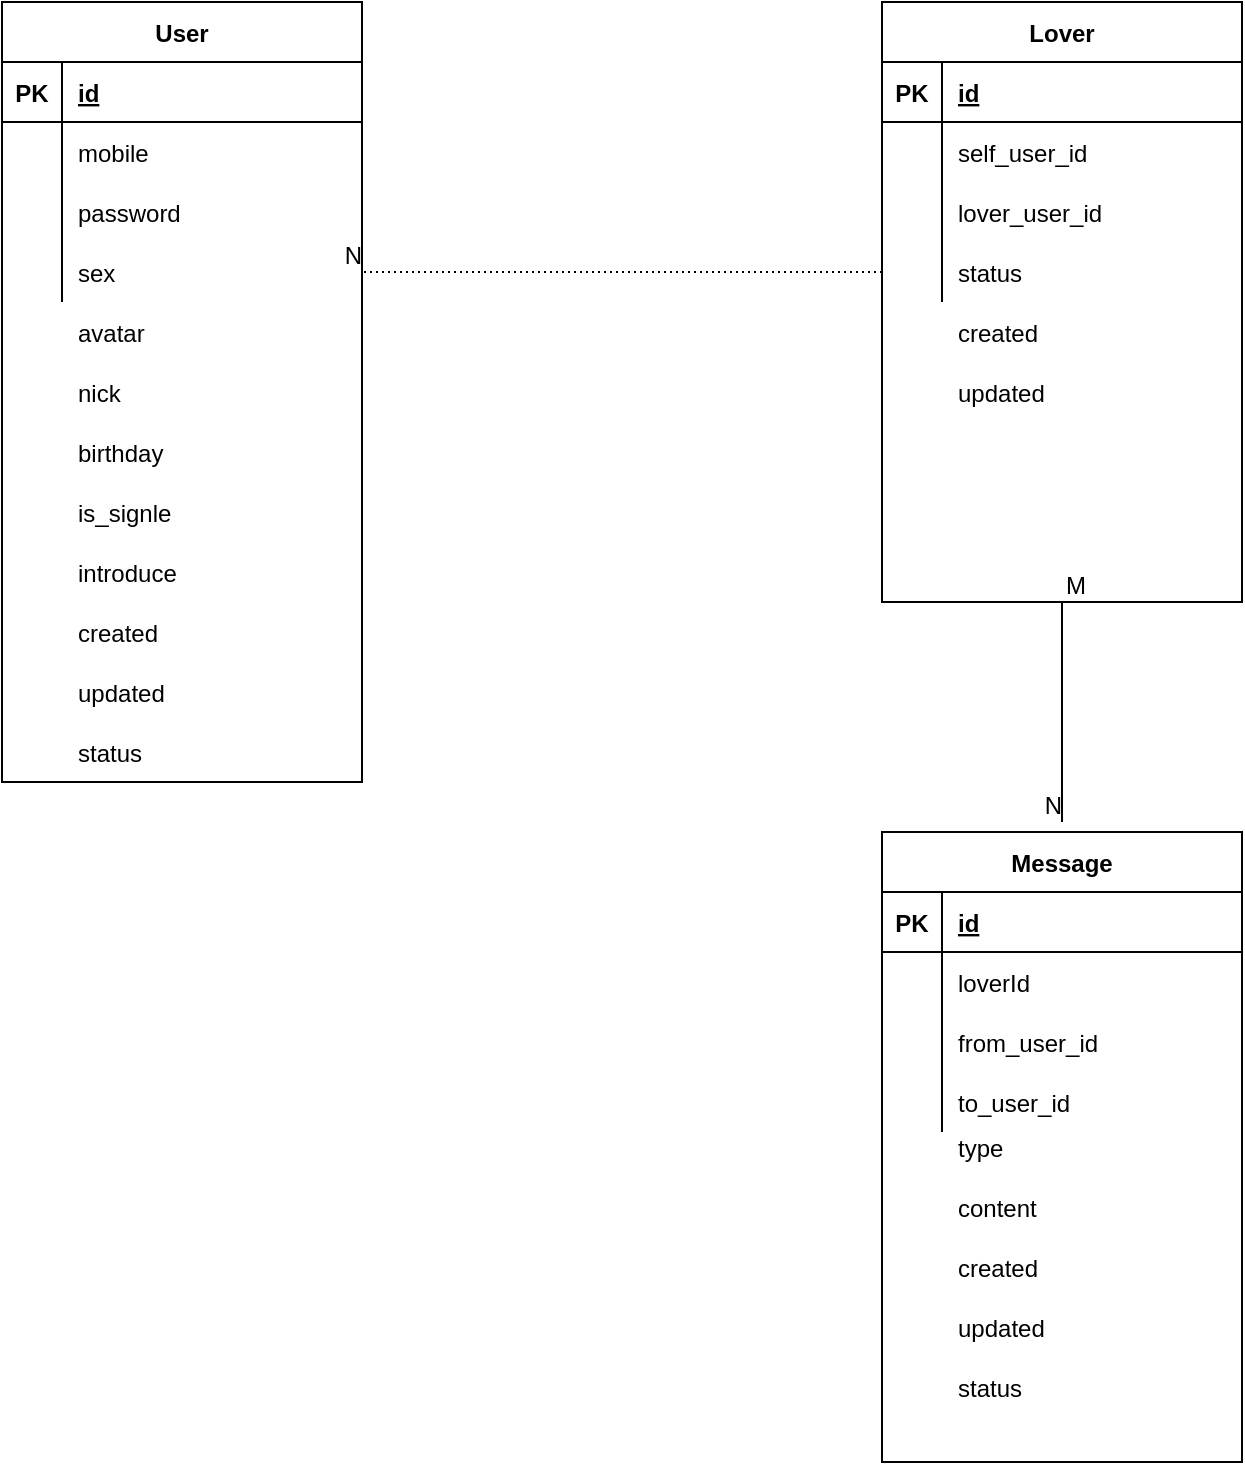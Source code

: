 <mxfile version="14.1.5" type="device"><diagram id="cPSWf8btKqdFugTq0VyK" name="第 1 页"><mxGraphModel dx="1395" dy="791" grid="1" gridSize="10" guides="1" tooltips="1" connect="1" arrows="1" fold="1" page="1" pageScale="1" pageWidth="827" pageHeight="1169" math="0" shadow="0"><root><mxCell id="0"/><mxCell id="1" parent="0"/><mxCell id="JgOGak1tnqLxaWlnWfAm-18" value="" style="endArrow=none;html=1;rounded=0;dashed=1;dashPattern=1 2;exitX=0;exitY=0.5;exitDx=0;exitDy=0;entryX=1;entryY=0.5;entryDx=0;entryDy=0;" edge="1" parent="1" source="JgOGak1tnqLxaWlnWfAm-13" target="RCbijn2X0-YT3LCMROkG-11"><mxGeometry relative="1" as="geometry"><mxPoint x="370" y="310" as="sourcePoint"/><mxPoint x="350" y="225" as="targetPoint"/></mxGeometry></mxCell><mxCell id="JgOGak1tnqLxaWlnWfAm-19" value="N" style="resizable=0;html=1;align=right;verticalAlign=bottom;" connectable="0" vertex="1" parent="JgOGak1tnqLxaWlnWfAm-18"><mxGeometry x="1" relative="1" as="geometry"/></mxCell><mxCell id="JgOGak1tnqLxaWlnWfAm-20" value="" style="group" vertex="1" connectable="0" parent="1"><mxGeometry x="80" y="90" width="180" height="390" as="geometry"/></mxCell><mxCell id="RCbijn2X0-YT3LCMROkG-1" value="User" style="shape=table;startSize=30;container=1;collapsible=1;childLayout=tableLayout;fixedRows=1;rowLines=0;fontStyle=1;align=center;resizeLast=1;" parent="JgOGak1tnqLxaWlnWfAm-20" vertex="1"><mxGeometry width="180" height="390" as="geometry"/></mxCell><mxCell id="RCbijn2X0-YT3LCMROkG-2" value="" style="shape=partialRectangle;collapsible=0;dropTarget=0;pointerEvents=0;fillColor=none;top=0;left=0;bottom=1;right=0;points=[[0,0.5],[1,0.5]];portConstraint=eastwest;" parent="RCbijn2X0-YT3LCMROkG-1" vertex="1"><mxGeometry y="30" width="180" height="30" as="geometry"/></mxCell><mxCell id="RCbijn2X0-YT3LCMROkG-3" value="PK" style="shape=partialRectangle;connectable=0;fillColor=none;top=0;left=0;bottom=0;right=0;fontStyle=1;overflow=hidden;" parent="RCbijn2X0-YT3LCMROkG-2" vertex="1"><mxGeometry width="30" height="30" as="geometry"/></mxCell><mxCell id="RCbijn2X0-YT3LCMROkG-4" value="id" style="shape=partialRectangle;connectable=0;fillColor=none;top=0;left=0;bottom=0;right=0;align=left;spacingLeft=6;fontStyle=5;overflow=hidden;" parent="RCbijn2X0-YT3LCMROkG-2" vertex="1"><mxGeometry x="30" width="150" height="30" as="geometry"/></mxCell><mxCell id="RCbijn2X0-YT3LCMROkG-5" value="" style="shape=partialRectangle;collapsible=0;dropTarget=0;pointerEvents=0;fillColor=none;top=0;left=0;bottom=0;right=0;points=[[0,0.5],[1,0.5]];portConstraint=eastwest;" parent="RCbijn2X0-YT3LCMROkG-1" vertex="1"><mxGeometry y="60" width="180" height="30" as="geometry"/></mxCell><mxCell id="RCbijn2X0-YT3LCMROkG-6" value="" style="shape=partialRectangle;connectable=0;fillColor=none;top=0;left=0;bottom=0;right=0;editable=1;overflow=hidden;" parent="RCbijn2X0-YT3LCMROkG-5" vertex="1"><mxGeometry width="30" height="30" as="geometry"/></mxCell><mxCell id="RCbijn2X0-YT3LCMROkG-7" value="mobile" style="shape=partialRectangle;connectable=0;fillColor=none;top=0;left=0;bottom=0;right=0;align=left;spacingLeft=6;overflow=hidden;" parent="RCbijn2X0-YT3LCMROkG-5" vertex="1"><mxGeometry x="30" width="150" height="30" as="geometry"/></mxCell><mxCell id="RCbijn2X0-YT3LCMROkG-8" value="" style="shape=partialRectangle;collapsible=0;dropTarget=0;pointerEvents=0;fillColor=none;top=0;left=0;bottom=0;right=0;points=[[0,0.5],[1,0.5]];portConstraint=eastwest;" parent="RCbijn2X0-YT3LCMROkG-1" vertex="1"><mxGeometry y="90" width="180" height="30" as="geometry"/></mxCell><mxCell id="RCbijn2X0-YT3LCMROkG-9" value="" style="shape=partialRectangle;connectable=0;fillColor=none;top=0;left=0;bottom=0;right=0;editable=1;overflow=hidden;" parent="RCbijn2X0-YT3LCMROkG-8" vertex="1"><mxGeometry width="30" height="30" as="geometry"/></mxCell><mxCell id="RCbijn2X0-YT3LCMROkG-10" value="password" style="shape=partialRectangle;connectable=0;fillColor=none;top=0;left=0;bottom=0;right=0;align=left;spacingLeft=6;overflow=hidden;" parent="RCbijn2X0-YT3LCMROkG-8" vertex="1"><mxGeometry x="30" width="150" height="30" as="geometry"/></mxCell><mxCell id="RCbijn2X0-YT3LCMROkG-11" value="" style="shape=partialRectangle;collapsible=0;dropTarget=0;pointerEvents=0;fillColor=none;top=0;left=0;bottom=0;right=0;points=[[0,0.5],[1,0.5]];portConstraint=eastwest;" parent="RCbijn2X0-YT3LCMROkG-1" vertex="1"><mxGeometry y="120" width="180" height="30" as="geometry"/></mxCell><mxCell id="RCbijn2X0-YT3LCMROkG-12" value="" style="shape=partialRectangle;connectable=0;fillColor=none;top=0;left=0;bottom=0;right=0;editable=1;overflow=hidden;" parent="RCbijn2X0-YT3LCMROkG-11" vertex="1"><mxGeometry width="30" height="30" as="geometry"/></mxCell><mxCell id="RCbijn2X0-YT3LCMROkG-13" value="sex" style="shape=partialRectangle;connectable=0;fillColor=none;top=0;left=0;bottom=0;right=0;align=left;spacingLeft=6;overflow=hidden;" parent="RCbijn2X0-YT3LCMROkG-11" vertex="1"><mxGeometry x="30" width="150" height="30" as="geometry"/></mxCell><mxCell id="RCbijn2X0-YT3LCMROkG-14" value="avatar" style="shape=partialRectangle;connectable=0;fillColor=none;top=0;left=0;bottom=0;right=0;align=left;spacingLeft=6;overflow=hidden;" parent="JgOGak1tnqLxaWlnWfAm-20" vertex="1"><mxGeometry x="30" y="150" width="150" height="30" as="geometry"/></mxCell><mxCell id="RCbijn2X0-YT3LCMROkG-15" value="nick" style="shape=partialRectangle;connectable=0;fillColor=none;top=0;left=0;bottom=0;right=0;align=left;spacingLeft=6;overflow=hidden;" parent="JgOGak1tnqLxaWlnWfAm-20" vertex="1"><mxGeometry x="30" y="180" width="150" height="30" as="geometry"/></mxCell><mxCell id="RCbijn2X0-YT3LCMROkG-16" value="birthday" style="shape=partialRectangle;connectable=0;fillColor=none;top=0;left=0;bottom=0;right=0;align=left;spacingLeft=6;overflow=hidden;" parent="JgOGak1tnqLxaWlnWfAm-20" vertex="1"><mxGeometry x="30" y="210" width="150" height="30" as="geometry"/></mxCell><mxCell id="RCbijn2X0-YT3LCMROkG-17" value="is_signle" style="shape=partialRectangle;connectable=0;fillColor=none;top=0;left=0;bottom=0;right=0;align=left;spacingLeft=6;overflow=hidden;" parent="JgOGak1tnqLxaWlnWfAm-20" vertex="1"><mxGeometry x="30" y="240" width="150" height="30" as="geometry"/></mxCell><mxCell id="RCbijn2X0-YT3LCMROkG-18" value="introduce" style="shape=partialRectangle;connectable=0;fillColor=none;top=0;left=0;bottom=0;right=0;align=left;spacingLeft=6;overflow=hidden;" parent="JgOGak1tnqLxaWlnWfAm-20" vertex="1"><mxGeometry x="30" y="270" width="150" height="30" as="geometry"/></mxCell><mxCell id="RCbijn2X0-YT3LCMROkG-19" value="created" style="shape=partialRectangle;connectable=0;fillColor=none;top=0;left=0;bottom=0;right=0;align=left;spacingLeft=6;overflow=hidden;" parent="JgOGak1tnqLxaWlnWfAm-20" vertex="1"><mxGeometry x="30" y="300" width="150" height="30" as="geometry"/></mxCell><mxCell id="JgOGak1tnqLxaWlnWfAm-1" value="updated" style="shape=partialRectangle;connectable=0;fillColor=none;top=0;left=0;bottom=0;right=0;align=left;spacingLeft=6;overflow=hidden;" vertex="1" parent="JgOGak1tnqLxaWlnWfAm-20"><mxGeometry x="30" y="330" width="150" height="30" as="geometry"/></mxCell><mxCell id="JgOGak1tnqLxaWlnWfAm-2" value="status" style="shape=partialRectangle;connectable=0;fillColor=none;top=0;left=0;bottom=0;right=0;align=left;spacingLeft=6;overflow=hidden;" vertex="1" parent="JgOGak1tnqLxaWlnWfAm-20"><mxGeometry x="30" y="360" width="150" height="30" as="geometry"/></mxCell><mxCell id="JgOGak1tnqLxaWlnWfAm-21" value="" style="group" vertex="1" connectable="0" parent="1"><mxGeometry x="520" y="90" width="180" height="300" as="geometry"/></mxCell><mxCell id="JgOGak1tnqLxaWlnWfAm-3" value="Lover" style="shape=table;startSize=30;container=1;collapsible=1;childLayout=tableLayout;fixedRows=1;rowLines=0;fontStyle=1;align=center;resizeLast=1;" vertex="1" parent="JgOGak1tnqLxaWlnWfAm-21"><mxGeometry width="180" height="300" as="geometry"/></mxCell><mxCell id="JgOGak1tnqLxaWlnWfAm-4" value="" style="shape=partialRectangle;collapsible=0;dropTarget=0;pointerEvents=0;fillColor=none;top=0;left=0;bottom=1;right=0;points=[[0,0.5],[1,0.5]];portConstraint=eastwest;" vertex="1" parent="JgOGak1tnqLxaWlnWfAm-3"><mxGeometry y="30" width="180" height="30" as="geometry"/></mxCell><mxCell id="JgOGak1tnqLxaWlnWfAm-5" value="PK" style="shape=partialRectangle;connectable=0;fillColor=none;top=0;left=0;bottom=0;right=0;fontStyle=1;overflow=hidden;" vertex="1" parent="JgOGak1tnqLxaWlnWfAm-4"><mxGeometry width="30" height="30" as="geometry"/></mxCell><mxCell id="JgOGak1tnqLxaWlnWfAm-6" value="id" style="shape=partialRectangle;connectable=0;fillColor=none;top=0;left=0;bottom=0;right=0;align=left;spacingLeft=6;fontStyle=5;overflow=hidden;" vertex="1" parent="JgOGak1tnqLxaWlnWfAm-4"><mxGeometry x="30" width="150" height="30" as="geometry"/></mxCell><mxCell id="JgOGak1tnqLxaWlnWfAm-7" value="" style="shape=partialRectangle;collapsible=0;dropTarget=0;pointerEvents=0;fillColor=none;top=0;left=0;bottom=0;right=0;points=[[0,0.5],[1,0.5]];portConstraint=eastwest;" vertex="1" parent="JgOGak1tnqLxaWlnWfAm-3"><mxGeometry y="60" width="180" height="30" as="geometry"/></mxCell><mxCell id="JgOGak1tnqLxaWlnWfAm-8" value="" style="shape=partialRectangle;connectable=0;fillColor=none;top=0;left=0;bottom=0;right=0;editable=1;overflow=hidden;" vertex="1" parent="JgOGak1tnqLxaWlnWfAm-7"><mxGeometry width="30" height="30" as="geometry"/></mxCell><mxCell id="JgOGak1tnqLxaWlnWfAm-9" value="self_user_id" style="shape=partialRectangle;connectable=0;fillColor=none;top=0;left=0;bottom=0;right=0;align=left;spacingLeft=6;overflow=hidden;" vertex="1" parent="JgOGak1tnqLxaWlnWfAm-7"><mxGeometry x="30" width="150" height="30" as="geometry"/></mxCell><mxCell id="JgOGak1tnqLxaWlnWfAm-10" value="" style="shape=partialRectangle;collapsible=0;dropTarget=0;pointerEvents=0;fillColor=none;top=0;left=0;bottom=0;right=0;points=[[0,0.5],[1,0.5]];portConstraint=eastwest;" vertex="1" parent="JgOGak1tnqLxaWlnWfAm-3"><mxGeometry y="90" width="180" height="30" as="geometry"/></mxCell><mxCell id="JgOGak1tnqLxaWlnWfAm-11" value="" style="shape=partialRectangle;connectable=0;fillColor=none;top=0;left=0;bottom=0;right=0;editable=1;overflow=hidden;" vertex="1" parent="JgOGak1tnqLxaWlnWfAm-10"><mxGeometry width="30" height="30" as="geometry"/></mxCell><mxCell id="JgOGak1tnqLxaWlnWfAm-12" value="lover_user_id" style="shape=partialRectangle;connectable=0;fillColor=none;top=0;left=0;bottom=0;right=0;align=left;spacingLeft=6;overflow=hidden;" vertex="1" parent="JgOGak1tnqLxaWlnWfAm-10"><mxGeometry x="30" width="150" height="30" as="geometry"/></mxCell><mxCell id="JgOGak1tnqLxaWlnWfAm-13" value="" style="shape=partialRectangle;collapsible=0;dropTarget=0;pointerEvents=0;fillColor=none;top=0;left=0;bottom=0;right=0;points=[[0,0.5],[1,0.5]];portConstraint=eastwest;" vertex="1" parent="JgOGak1tnqLxaWlnWfAm-3"><mxGeometry y="120" width="180" height="30" as="geometry"/></mxCell><mxCell id="JgOGak1tnqLxaWlnWfAm-14" value="" style="shape=partialRectangle;connectable=0;fillColor=none;top=0;left=0;bottom=0;right=0;editable=1;overflow=hidden;" vertex="1" parent="JgOGak1tnqLxaWlnWfAm-13"><mxGeometry width="30" height="30" as="geometry"/></mxCell><mxCell id="JgOGak1tnqLxaWlnWfAm-15" value="status" style="shape=partialRectangle;connectable=0;fillColor=none;top=0;left=0;bottom=0;right=0;align=left;spacingLeft=6;overflow=hidden;" vertex="1" parent="JgOGak1tnqLxaWlnWfAm-13"><mxGeometry x="30" width="150" height="30" as="geometry"/></mxCell><mxCell id="JgOGak1tnqLxaWlnWfAm-16" value="created" style="shape=partialRectangle;connectable=0;fillColor=none;top=0;left=0;bottom=0;right=0;align=left;spacingLeft=6;overflow=hidden;" vertex="1" parent="JgOGak1tnqLxaWlnWfAm-21"><mxGeometry x="30" y="150" width="150" height="30" as="geometry"/></mxCell><mxCell id="JgOGak1tnqLxaWlnWfAm-17" value="updated" style="shape=partialRectangle;connectable=0;fillColor=none;top=0;left=0;bottom=0;right=0;align=left;spacingLeft=6;overflow=hidden;" vertex="1" parent="JgOGak1tnqLxaWlnWfAm-21"><mxGeometry x="30" y="180" width="150" height="30" as="geometry"/></mxCell><mxCell id="JgOGak1tnqLxaWlnWfAm-40" value="" style="group" vertex="1" connectable="0" parent="1"><mxGeometry x="520" y="505" width="180" height="315" as="geometry"/></mxCell><mxCell id="JgOGak1tnqLxaWlnWfAm-22" value="Message" style="shape=table;startSize=30;container=1;collapsible=1;childLayout=tableLayout;fixedRows=1;rowLines=0;fontStyle=1;align=center;resizeLast=1;" vertex="1" parent="JgOGak1tnqLxaWlnWfAm-40"><mxGeometry width="180" height="315" as="geometry"/></mxCell><mxCell id="JgOGak1tnqLxaWlnWfAm-23" value="" style="shape=partialRectangle;collapsible=0;dropTarget=0;pointerEvents=0;fillColor=none;top=0;left=0;bottom=1;right=0;points=[[0,0.5],[1,0.5]];portConstraint=eastwest;" vertex="1" parent="JgOGak1tnqLxaWlnWfAm-22"><mxGeometry y="30" width="180" height="30" as="geometry"/></mxCell><mxCell id="JgOGak1tnqLxaWlnWfAm-24" value="PK" style="shape=partialRectangle;connectable=0;fillColor=none;top=0;left=0;bottom=0;right=0;fontStyle=1;overflow=hidden;" vertex="1" parent="JgOGak1tnqLxaWlnWfAm-23"><mxGeometry width="30" height="30" as="geometry"/></mxCell><mxCell id="JgOGak1tnqLxaWlnWfAm-25" value="id" style="shape=partialRectangle;connectable=0;fillColor=none;top=0;left=0;bottom=0;right=0;align=left;spacingLeft=6;fontStyle=5;overflow=hidden;" vertex="1" parent="JgOGak1tnqLxaWlnWfAm-23"><mxGeometry x="30" width="150" height="30" as="geometry"/></mxCell><mxCell id="JgOGak1tnqLxaWlnWfAm-26" value="" style="shape=partialRectangle;collapsible=0;dropTarget=0;pointerEvents=0;fillColor=none;top=0;left=0;bottom=0;right=0;points=[[0,0.5],[1,0.5]];portConstraint=eastwest;" vertex="1" parent="JgOGak1tnqLxaWlnWfAm-22"><mxGeometry y="60" width="180" height="30" as="geometry"/></mxCell><mxCell id="JgOGak1tnqLxaWlnWfAm-27" value="" style="shape=partialRectangle;connectable=0;fillColor=none;top=0;left=0;bottom=0;right=0;editable=1;overflow=hidden;" vertex="1" parent="JgOGak1tnqLxaWlnWfAm-26"><mxGeometry width="30" height="30" as="geometry"/></mxCell><mxCell id="JgOGak1tnqLxaWlnWfAm-28" value="loverId" style="shape=partialRectangle;connectable=0;fillColor=none;top=0;left=0;bottom=0;right=0;align=left;spacingLeft=6;overflow=hidden;" vertex="1" parent="JgOGak1tnqLxaWlnWfAm-26"><mxGeometry x="30" width="150" height="30" as="geometry"/></mxCell><mxCell id="JgOGak1tnqLxaWlnWfAm-29" value="" style="shape=partialRectangle;collapsible=0;dropTarget=0;pointerEvents=0;fillColor=none;top=0;left=0;bottom=0;right=0;points=[[0,0.5],[1,0.5]];portConstraint=eastwest;" vertex="1" parent="JgOGak1tnqLxaWlnWfAm-22"><mxGeometry y="90" width="180" height="30" as="geometry"/></mxCell><mxCell id="JgOGak1tnqLxaWlnWfAm-30" value="" style="shape=partialRectangle;connectable=0;fillColor=none;top=0;left=0;bottom=0;right=0;editable=1;overflow=hidden;" vertex="1" parent="JgOGak1tnqLxaWlnWfAm-29"><mxGeometry width="30" height="30" as="geometry"/></mxCell><mxCell id="JgOGak1tnqLxaWlnWfAm-31" value="from_user_id" style="shape=partialRectangle;connectable=0;fillColor=none;top=0;left=0;bottom=0;right=0;align=left;spacingLeft=6;overflow=hidden;" vertex="1" parent="JgOGak1tnqLxaWlnWfAm-29"><mxGeometry x="30" width="150" height="30" as="geometry"/></mxCell><mxCell id="JgOGak1tnqLxaWlnWfAm-32" value="" style="shape=partialRectangle;collapsible=0;dropTarget=0;pointerEvents=0;fillColor=none;top=0;left=0;bottom=0;right=0;points=[[0,0.5],[1,0.5]];portConstraint=eastwest;" vertex="1" parent="JgOGak1tnqLxaWlnWfAm-22"><mxGeometry y="120" width="180" height="30" as="geometry"/></mxCell><mxCell id="JgOGak1tnqLxaWlnWfAm-33" value="" style="shape=partialRectangle;connectable=0;fillColor=none;top=0;left=0;bottom=0;right=0;editable=1;overflow=hidden;" vertex="1" parent="JgOGak1tnqLxaWlnWfAm-32"><mxGeometry width="30" height="30" as="geometry"/></mxCell><mxCell id="JgOGak1tnqLxaWlnWfAm-34" value="to_user_id" style="shape=partialRectangle;connectable=0;fillColor=none;top=0;left=0;bottom=0;right=0;align=left;spacingLeft=6;overflow=hidden;" vertex="1" parent="JgOGak1tnqLxaWlnWfAm-32"><mxGeometry x="30" width="150" height="30" as="geometry"/></mxCell><mxCell id="JgOGak1tnqLxaWlnWfAm-35" value="type" style="shape=partialRectangle;connectable=0;fillColor=none;top=0;left=0;bottom=0;right=0;align=left;spacingLeft=6;overflow=hidden;" vertex="1" parent="JgOGak1tnqLxaWlnWfAm-40"><mxGeometry x="30" y="142.5" width="150" height="30" as="geometry"/></mxCell><mxCell id="JgOGak1tnqLxaWlnWfAm-36" value="content" style="shape=partialRectangle;connectable=0;fillColor=none;top=0;left=0;bottom=0;right=0;align=left;spacingLeft=6;overflow=hidden;" vertex="1" parent="JgOGak1tnqLxaWlnWfAm-40"><mxGeometry x="30" y="172.5" width="150" height="30" as="geometry"/></mxCell><mxCell id="JgOGak1tnqLxaWlnWfAm-37" value="created" style="shape=partialRectangle;connectable=0;fillColor=none;top=0;left=0;bottom=0;right=0;align=left;spacingLeft=6;overflow=hidden;" vertex="1" parent="JgOGak1tnqLxaWlnWfAm-40"><mxGeometry x="30" y="202.5" width="150" height="30" as="geometry"/></mxCell><mxCell id="JgOGak1tnqLxaWlnWfAm-38" value="updated" style="shape=partialRectangle;connectable=0;fillColor=none;top=0;left=0;bottom=0;right=0;align=left;spacingLeft=6;overflow=hidden;" vertex="1" parent="JgOGak1tnqLxaWlnWfAm-40"><mxGeometry x="30" y="232.5" width="150" height="30" as="geometry"/></mxCell><mxCell id="JgOGak1tnqLxaWlnWfAm-39" value="status" style="shape=partialRectangle;connectable=0;fillColor=none;top=0;left=0;bottom=0;right=0;align=left;spacingLeft=6;overflow=hidden;" vertex="1" parent="JgOGak1tnqLxaWlnWfAm-40"><mxGeometry x="30" y="262.5" width="150" height="30" as="geometry"/></mxCell><mxCell id="JgOGak1tnqLxaWlnWfAm-41" value="" style="endArrow=none;html=1;rounded=0;exitX=0.5;exitY=1;exitDx=0;exitDy=0;" edge="1" parent="1" source="JgOGak1tnqLxaWlnWfAm-3"><mxGeometry relative="1" as="geometry"><mxPoint x="310" y="510" as="sourcePoint"/><mxPoint x="610" y="500" as="targetPoint"/></mxGeometry></mxCell><mxCell id="JgOGak1tnqLxaWlnWfAm-42" value="M" style="resizable=0;html=1;align=left;verticalAlign=bottom;" connectable="0" vertex="1" parent="JgOGak1tnqLxaWlnWfAm-41"><mxGeometry x="-1" relative="1" as="geometry"/></mxCell><mxCell id="JgOGak1tnqLxaWlnWfAm-43" value="N" style="resizable=0;html=1;align=right;verticalAlign=bottom;" connectable="0" vertex="1" parent="JgOGak1tnqLxaWlnWfAm-41"><mxGeometry x="1" relative="1" as="geometry"/></mxCell></root></mxGraphModel></diagram></mxfile>